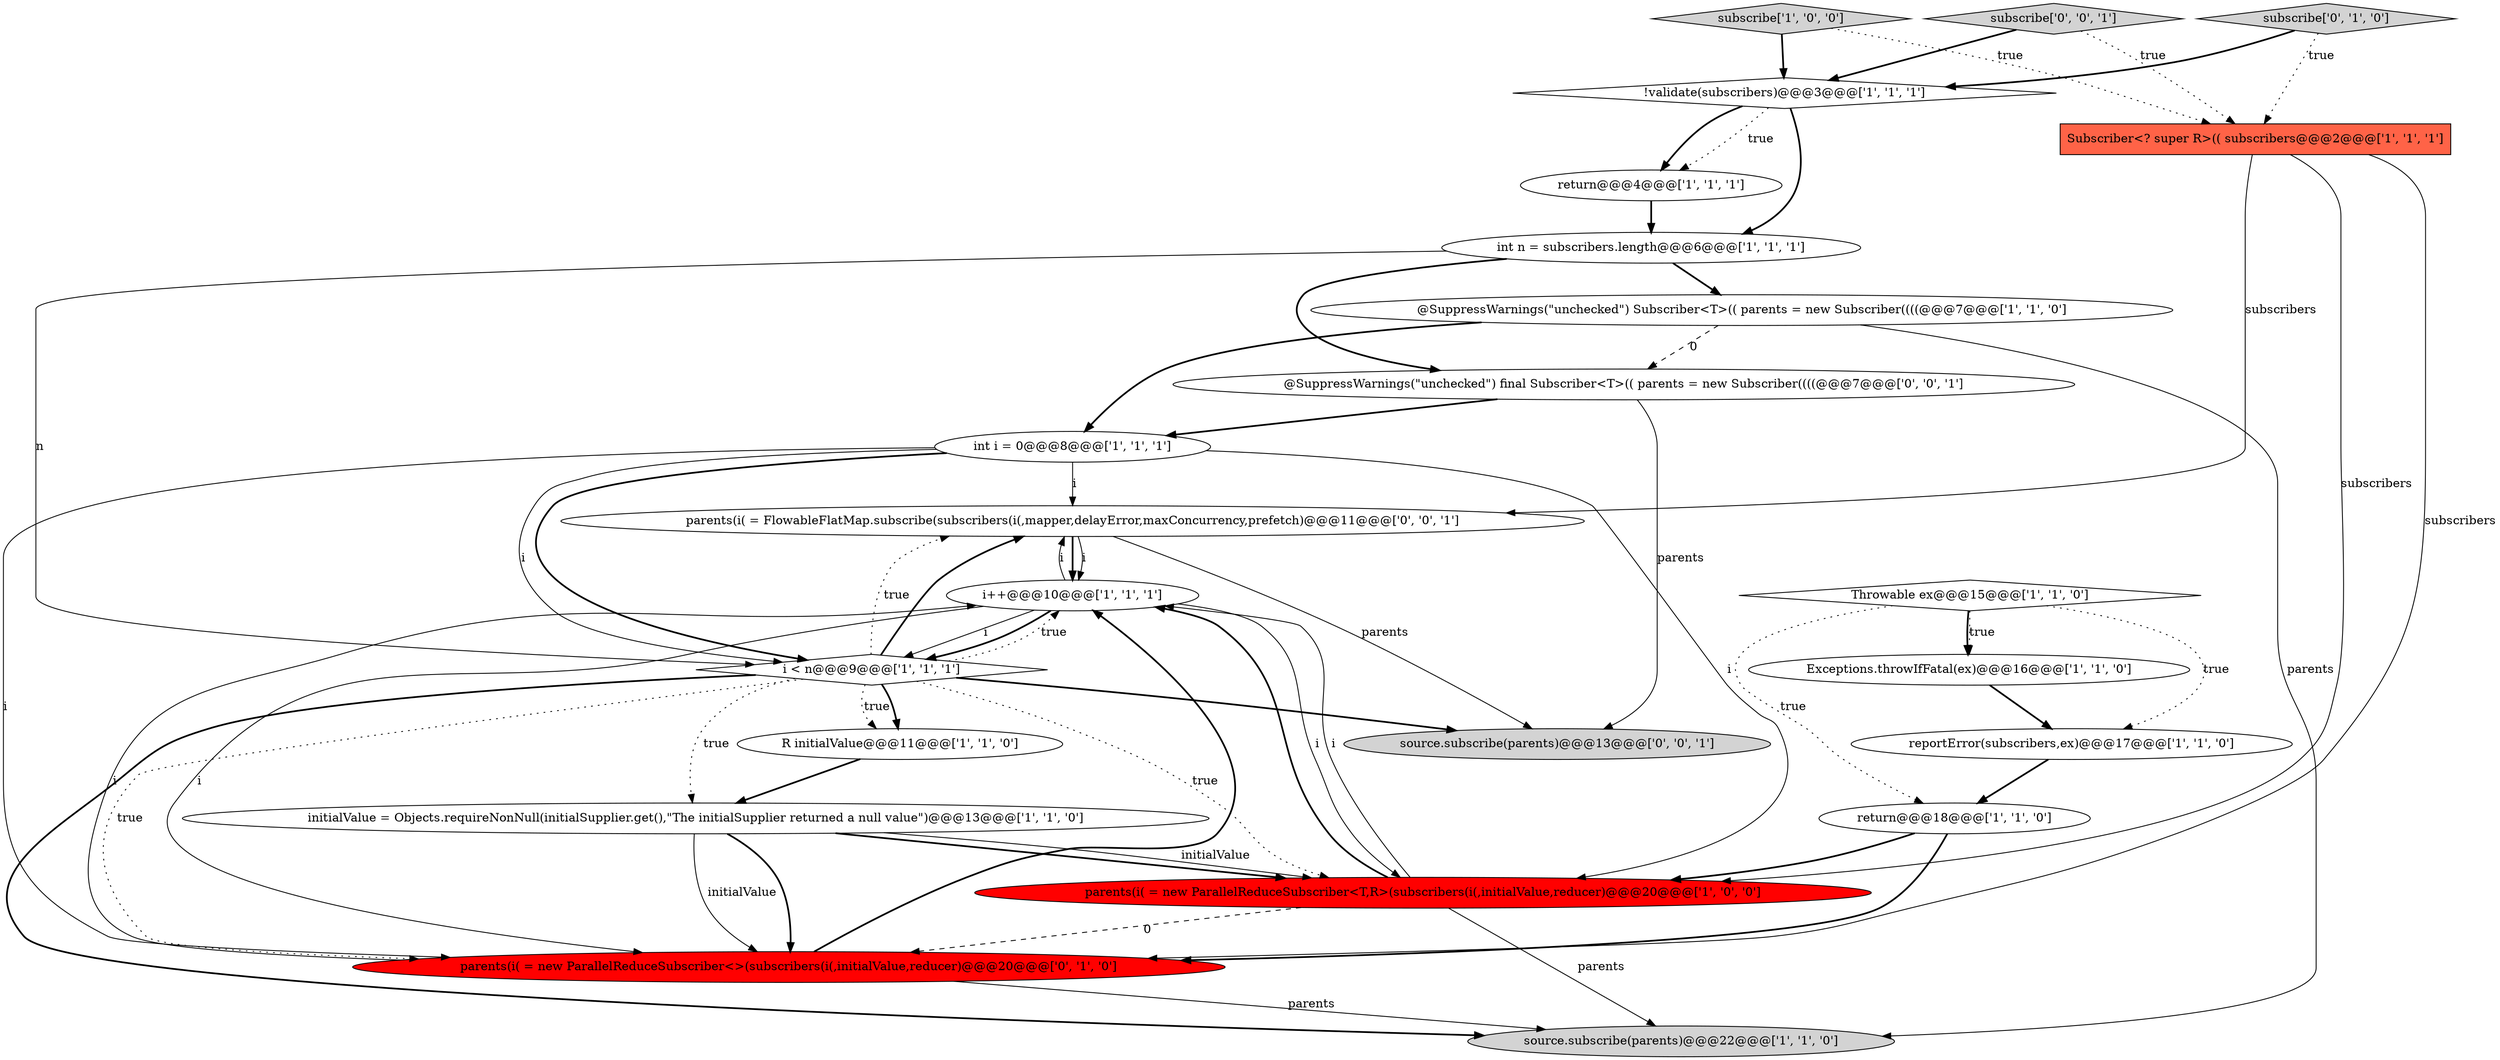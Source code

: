 digraph {
19 [style = filled, label = "parents(i( = FlowableFlatMap.subscribe(subscribers(i(,mapper,delayError,maxConcurrency,prefetch)@@@11@@@['0', '0', '1']", fillcolor = white, shape = ellipse image = "AAA0AAABBB3BBB"];
21 [style = filled, label = "source.subscribe(parents)@@@13@@@['0', '0', '1']", fillcolor = lightgray, shape = ellipse image = "AAA0AAABBB3BBB"];
1 [style = filled, label = "int n = subscribers.length@@@6@@@['1', '1', '1']", fillcolor = white, shape = ellipse image = "AAA0AAABBB1BBB"];
3 [style = filled, label = "Throwable ex@@@15@@@['1', '1', '0']", fillcolor = white, shape = diamond image = "AAA0AAABBB1BBB"];
11 [style = filled, label = "Subscriber<? super R>(( subscribers@@@2@@@['1', '1', '1']", fillcolor = tomato, shape = box image = "AAA0AAABBB1BBB"];
10 [style = filled, label = "@SuppressWarnings(\"unchecked\") Subscriber<T>(( parents = new Subscriber((((@@@7@@@['1', '1', '0']", fillcolor = white, shape = ellipse image = "AAA0AAABBB1BBB"];
7 [style = filled, label = "source.subscribe(parents)@@@22@@@['1', '1', '0']", fillcolor = lightgray, shape = ellipse image = "AAA0AAABBB1BBB"];
16 [style = filled, label = "i < n@@@9@@@['1', '1', '1']", fillcolor = white, shape = diamond image = "AAA0AAABBB1BBB"];
12 [style = filled, label = "R initialValue@@@11@@@['1', '1', '0']", fillcolor = white, shape = ellipse image = "AAA0AAABBB1BBB"];
0 [style = filled, label = "!validate(subscribers)@@@3@@@['1', '1', '1']", fillcolor = white, shape = diamond image = "AAA0AAABBB1BBB"];
8 [style = filled, label = "Exceptions.throwIfFatal(ex)@@@16@@@['1', '1', '0']", fillcolor = white, shape = ellipse image = "AAA0AAABBB1BBB"];
6 [style = filled, label = "subscribe['1', '0', '0']", fillcolor = lightgray, shape = diamond image = "AAA0AAABBB1BBB"];
4 [style = filled, label = "initialValue = Objects.requireNonNull(initialSupplier.get(),\"The initialSupplier returned a null value\")@@@13@@@['1', '1', '0']", fillcolor = white, shape = ellipse image = "AAA0AAABBB1BBB"];
2 [style = filled, label = "reportError(subscribers,ex)@@@17@@@['1', '1', '0']", fillcolor = white, shape = ellipse image = "AAA0AAABBB1BBB"];
9 [style = filled, label = "parents(i( = new ParallelReduceSubscriber<T,R>(subscribers(i(,initialValue,reducer)@@@20@@@['1', '0', '0']", fillcolor = red, shape = ellipse image = "AAA1AAABBB1BBB"];
20 [style = filled, label = "subscribe['0', '0', '1']", fillcolor = lightgray, shape = diamond image = "AAA0AAABBB3BBB"];
15 [style = filled, label = "i++@@@10@@@['1', '1', '1']", fillcolor = white, shape = ellipse image = "AAA0AAABBB1BBB"];
22 [style = filled, label = "@SuppressWarnings(\"unchecked\") final Subscriber<T>(( parents = new Subscriber((((@@@7@@@['0', '0', '1']", fillcolor = white, shape = ellipse image = "AAA0AAABBB3BBB"];
13 [style = filled, label = "int i = 0@@@8@@@['1', '1', '1']", fillcolor = white, shape = ellipse image = "AAA0AAABBB1BBB"];
17 [style = filled, label = "subscribe['0', '1', '0']", fillcolor = lightgray, shape = diamond image = "AAA0AAABBB2BBB"];
18 [style = filled, label = "parents(i( = new ParallelReduceSubscriber<>(subscribers(i(,initialValue,reducer)@@@20@@@['0', '1', '0']", fillcolor = red, shape = ellipse image = "AAA1AAABBB2BBB"];
14 [style = filled, label = "return@@@18@@@['1', '1', '0']", fillcolor = white, shape = ellipse image = "AAA0AAABBB1BBB"];
5 [style = filled, label = "return@@@4@@@['1', '1', '1']", fillcolor = white, shape = ellipse image = "AAA0AAABBB1BBB"];
16->19 [style = dotted, label="true"];
22->21 [style = solid, label="parents"];
4->9 [style = bold, label=""];
13->9 [style = solid, label="i"];
16->9 [style = dotted, label="true"];
16->12 [style = dotted, label="true"];
0->5 [style = dotted, label="true"];
20->11 [style = dotted, label="true"];
11->18 [style = solid, label="subscribers"];
16->18 [style = dotted, label="true"];
4->18 [style = solid, label="initialValue"];
3->2 [style = dotted, label="true"];
9->18 [style = dashed, label="0"];
15->18 [style = solid, label="i"];
20->0 [style = bold, label=""];
18->15 [style = bold, label=""];
1->16 [style = solid, label="n"];
16->7 [style = bold, label=""];
11->19 [style = solid, label="subscribers"];
4->18 [style = bold, label=""];
6->0 [style = bold, label=""];
10->22 [style = dashed, label="0"];
16->19 [style = bold, label=""];
16->4 [style = dotted, label="true"];
15->16 [style = bold, label=""];
15->19 [style = solid, label="i"];
13->16 [style = bold, label=""];
9->15 [style = solid, label="i"];
3->14 [style = dotted, label="true"];
18->15 [style = solid, label="i"];
1->22 [style = bold, label=""];
13->18 [style = solid, label="i"];
5->1 [style = bold, label=""];
4->9 [style = solid, label="initialValue"];
15->9 [style = solid, label="i"];
17->0 [style = bold, label=""];
13->19 [style = solid, label="i"];
10->13 [style = bold, label=""];
12->4 [style = bold, label=""];
8->2 [style = bold, label=""];
11->9 [style = solid, label="subscribers"];
9->15 [style = bold, label=""];
15->16 [style = solid, label="i"];
0->1 [style = bold, label=""];
3->8 [style = bold, label=""];
16->21 [style = bold, label=""];
2->14 [style = bold, label=""];
10->7 [style = solid, label="parents"];
14->9 [style = bold, label=""];
18->7 [style = solid, label="parents"];
14->18 [style = bold, label=""];
6->11 [style = dotted, label="true"];
9->7 [style = solid, label="parents"];
19->15 [style = bold, label=""];
19->15 [style = solid, label="i"];
3->8 [style = dotted, label="true"];
1->10 [style = bold, label=""];
16->12 [style = bold, label=""];
22->13 [style = bold, label=""];
19->21 [style = solid, label="parents"];
0->5 [style = bold, label=""];
16->15 [style = dotted, label="true"];
17->11 [style = dotted, label="true"];
13->16 [style = solid, label="i"];
}
